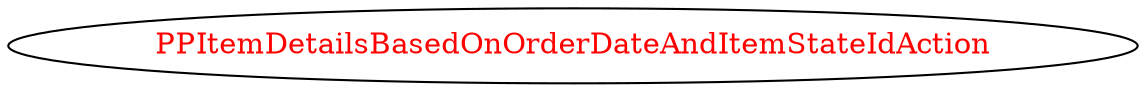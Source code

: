 digraph dependencyGraph {
 concentrate=true;
 ranksep="2.0";
 rankdir="LR"; 
 splines="ortho";
"PPItemDetailsBasedOnOrderDateAndItemStateIdAction" [fontcolor="red"];
}